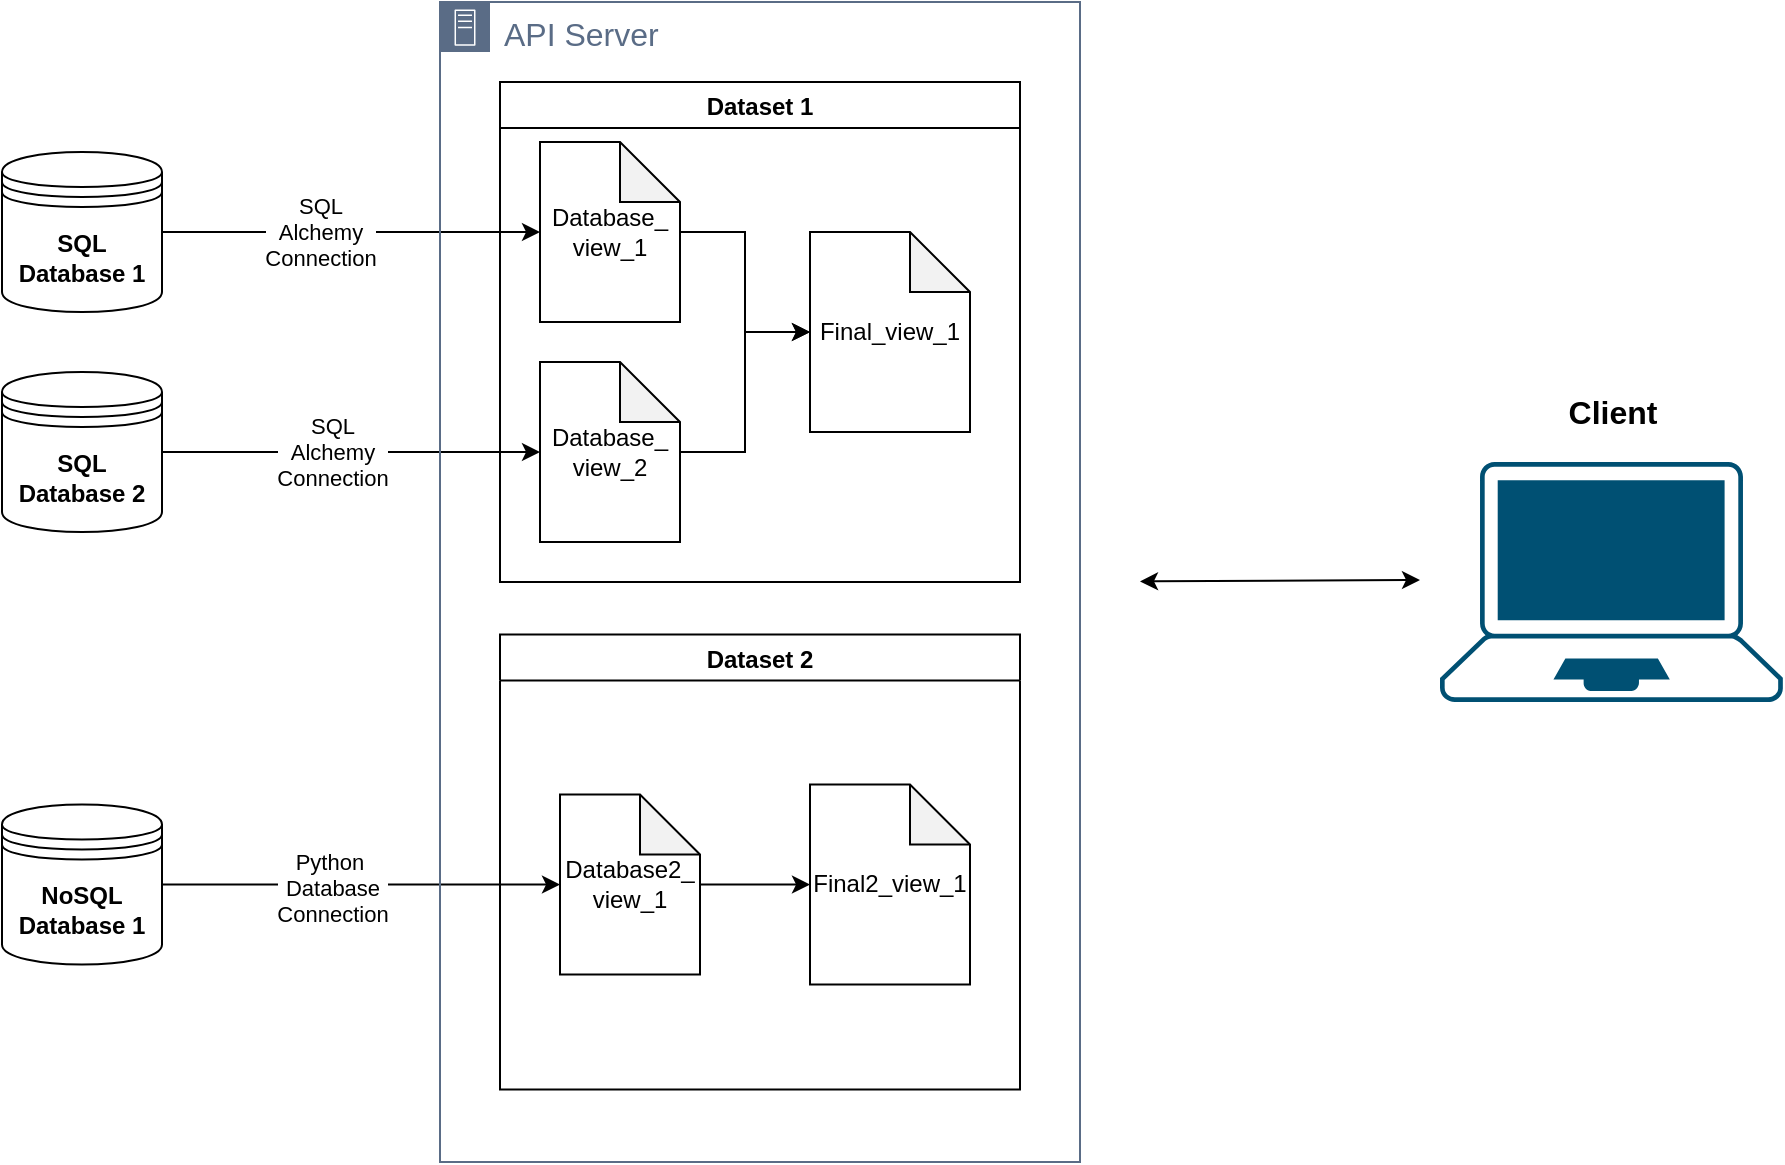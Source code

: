 <mxfile version="21.6.1" type="device">
  <diagram name="Page-1" id="XBfEDEID9JyexvIhzsEc">
    <mxGraphModel dx="1934" dy="984" grid="1" gridSize="10" guides="1" tooltips="1" connect="1" arrows="1" fold="1" page="1" pageScale="1" pageWidth="850" pageHeight="1100" math="0" shadow="0">
      <root>
        <mxCell id="0" />
        <mxCell id="1" parent="0" />
        <mxCell id="zcr2nq0jHQ1TIpG8WMRD-62" style="edgeStyle=orthogonalEdgeStyle;rounded=0;orthogonalLoop=1;jettySize=auto;html=1;entryX=0;entryY=0.5;entryDx=0;entryDy=0;entryPerimeter=0;" edge="1" parent="1" source="P8DohW_lNPd4JbUcSrj9-4" target="P8DohW_lNPd4JbUcSrj9-9">
          <mxGeometry relative="1" as="geometry" />
        </mxCell>
        <mxCell id="P8DohW_lNPd4JbUcSrj9-4" value="&lt;b&gt;SQL Database 1&lt;/b&gt;" style="shape=datastore;whiteSpace=wrap;html=1;" parent="1" vertex="1">
          <mxGeometry x="21" y="115" width="80" height="80" as="geometry" />
        </mxCell>
        <mxCell id="zcr2nq0jHQ1TIpG8WMRD-59" value="" style="edgeStyle=orthogonalEdgeStyle;rounded=0;orthogonalLoop=1;jettySize=auto;html=1;entryX=0;entryY=0.5;entryDx=0;entryDy=0;entryPerimeter=0;" edge="1" parent="1" source="P8DohW_lNPd4JbUcSrj9-5" target="P8DohW_lNPd4JbUcSrj9-15">
          <mxGeometry relative="1" as="geometry">
            <mxPoint x="160" y="265.0" as="targetPoint" />
          </mxGeometry>
        </mxCell>
        <mxCell id="zcr2nq0jHQ1TIpG8WMRD-61" value="SQL&lt;br&gt;Alchemy&lt;br&gt;Connection" style="edgeLabel;html=1;align=center;verticalAlign=middle;resizable=0;points=[];" vertex="1" connectable="0" parent="zcr2nq0jHQ1TIpG8WMRD-59">
          <mxGeometry x="-0.158" y="-4" relative="1" as="geometry">
            <mxPoint x="5" y="-4" as="offset" />
          </mxGeometry>
        </mxCell>
        <mxCell id="P8DohW_lNPd4JbUcSrj9-5" value="&lt;b&gt;SQL Database 2&lt;/b&gt;" style="shape=datastore;whiteSpace=wrap;html=1;" parent="1" vertex="1">
          <mxGeometry x="21" y="225" width="80" height="80" as="geometry" />
        </mxCell>
        <mxCell id="zcr2nq0jHQ1TIpG8WMRD-64" style="edgeStyle=orthogonalEdgeStyle;rounded=0;orthogonalLoop=1;jettySize=auto;html=1;entryX=0;entryY=0.5;entryDx=0;entryDy=0;entryPerimeter=0;" edge="1" parent="1" source="P8DohW_lNPd4JbUcSrj9-6" target="P8DohW_lNPd4JbUcSrj9-21">
          <mxGeometry relative="1" as="geometry" />
        </mxCell>
        <mxCell id="P8DohW_lNPd4JbUcSrj9-6" value="&lt;b&gt;NoSQL Database 1&lt;/b&gt;" style="shape=datastore;whiteSpace=wrap;html=1;" parent="1" vertex="1">
          <mxGeometry x="21" y="441.25" width="80" height="80" as="geometry" />
        </mxCell>
        <mxCell id="n6MR5Z1LDaBKKRsh-3N_-26" value="" style="points=[[0.13,0.02,0],[0.5,0,0],[0.87,0.02,0],[0.885,0.4,0],[0.985,0.985,0],[0.5,1,0],[0.015,0.985,0],[0.115,0.4,0]];verticalLabelPosition=bottom;sketch=0;html=1;verticalAlign=top;aspect=fixed;align=center;pointerEvents=1;shape=mxgraph.cisco19.laptop;fillColor=#005073;strokeColor=none;fontSize=14;" parent="1" vertex="1">
          <mxGeometry x="740" y="270" width="171.42" height="120" as="geometry" />
        </mxCell>
        <mxCell id="n6MR5Z1LDaBKKRsh-3N_-27" value="&lt;font style=&quot;font-size: 16px;&quot;&gt;API Server&lt;/font&gt;" style="points=[[0,0],[0.25,0],[0.5,0],[0.75,0],[1,0],[1,0.25],[1,0.5],[1,0.75],[1,1],[0.75,1],[0.5,1],[0.25,1],[0,1],[0,0.75],[0,0.5],[0,0.25]];outlineConnect=0;gradientColor=none;html=1;whiteSpace=wrap;fontSize=12;fontStyle=0;container=1;pointerEvents=0;collapsible=0;recursiveResize=0;shape=mxgraph.aws4.group;grIcon=mxgraph.aws4.group_on_premise;strokeColor=#5A6C86;fillColor=none;verticalAlign=top;align=left;spacingLeft=30;fontColor=#5A6C86;dashed=0;" parent="1" vertex="1">
          <mxGeometry x="240" y="40" width="320" height="580" as="geometry" />
        </mxCell>
        <mxCell id="P8DohW_lNPd4JbUcSrj9-19" value="Dataset 2" style="swimlane;" parent="n6MR5Z1LDaBKKRsh-3N_-27" vertex="1">
          <mxGeometry x="30" y="316.25" width="260" height="227.5" as="geometry" />
        </mxCell>
        <mxCell id="P8DohW_lNPd4JbUcSrj9-20" value="" style="edgeStyle=orthogonalEdgeStyle;rounded=0;orthogonalLoop=1;jettySize=auto;html=1;" parent="P8DohW_lNPd4JbUcSrj9-19" source="P8DohW_lNPd4JbUcSrj9-21" target="P8DohW_lNPd4JbUcSrj9-24" edge="1">
          <mxGeometry relative="1" as="geometry" />
        </mxCell>
        <mxCell id="P8DohW_lNPd4JbUcSrj9-21" value="Database2_&lt;br&gt;view_1" style="shape=note;whiteSpace=wrap;html=1;backgroundOutline=1;darkOpacity=0.05;" parent="P8DohW_lNPd4JbUcSrj9-19" vertex="1">
          <mxGeometry x="30" y="80" width="70" height="90" as="geometry" />
        </mxCell>
        <mxCell id="P8DohW_lNPd4JbUcSrj9-24" value="Final2_view_1" style="shape=note;whiteSpace=wrap;html=1;backgroundOutline=1;darkOpacity=0.05;" parent="P8DohW_lNPd4JbUcSrj9-19" vertex="1">
          <mxGeometry x="155" y="75" width="80" height="100" as="geometry" />
        </mxCell>
        <mxCell id="P8DohW_lNPd4JbUcSrj9-13" value="Dataset 1" style="swimlane;" parent="n6MR5Z1LDaBKKRsh-3N_-27" vertex="1">
          <mxGeometry x="30" y="40" width="260" height="250" as="geometry" />
        </mxCell>
        <mxCell id="P8DohW_lNPd4JbUcSrj9-18" value="" style="edgeStyle=orthogonalEdgeStyle;rounded=0;orthogonalLoop=1;jettySize=auto;html=1;" parent="P8DohW_lNPd4JbUcSrj9-13" source="P8DohW_lNPd4JbUcSrj9-9" target="P8DohW_lNPd4JbUcSrj9-16" edge="1">
          <mxGeometry relative="1" as="geometry" />
        </mxCell>
        <mxCell id="P8DohW_lNPd4JbUcSrj9-9" value="Database_&lt;br&gt;view_1" style="shape=note;whiteSpace=wrap;html=1;backgroundOutline=1;darkOpacity=0.05;" parent="P8DohW_lNPd4JbUcSrj9-13" vertex="1">
          <mxGeometry x="20" y="30" width="70" height="90" as="geometry" />
        </mxCell>
        <mxCell id="P8DohW_lNPd4JbUcSrj9-17" value="" style="edgeStyle=orthogonalEdgeStyle;rounded=0;orthogonalLoop=1;jettySize=auto;html=1;" parent="P8DohW_lNPd4JbUcSrj9-13" source="P8DohW_lNPd4JbUcSrj9-15" target="P8DohW_lNPd4JbUcSrj9-16" edge="1">
          <mxGeometry relative="1" as="geometry" />
        </mxCell>
        <mxCell id="P8DohW_lNPd4JbUcSrj9-15" value="Database_&lt;br&gt;view_2" style="shape=note;whiteSpace=wrap;html=1;backgroundOutline=1;darkOpacity=0.05;" parent="P8DohW_lNPd4JbUcSrj9-13" vertex="1">
          <mxGeometry x="20" y="140" width="70" height="90" as="geometry" />
        </mxCell>
        <mxCell id="P8DohW_lNPd4JbUcSrj9-16" value="Final_view_1" style="shape=note;whiteSpace=wrap;html=1;backgroundOutline=1;darkOpacity=0.05;" parent="P8DohW_lNPd4JbUcSrj9-13" vertex="1">
          <mxGeometry x="155" y="75" width="80" height="100" as="geometry" />
        </mxCell>
        <mxCell id="P8DohW_lNPd4JbUcSrj9-35" style="edgeStyle=orthogonalEdgeStyle;rounded=0;orthogonalLoop=1;jettySize=auto;html=1;exitX=0.5;exitY=1;exitDx=0;exitDy=0;exitPerimeter=0;" parent="P8DohW_lNPd4JbUcSrj9-13" source="P8DohW_lNPd4JbUcSrj9-16" target="P8DohW_lNPd4JbUcSrj9-16" edge="1">
          <mxGeometry relative="1" as="geometry" />
        </mxCell>
        <mxCell id="n6MR5Z1LDaBKKRsh-3N_-38" value="&lt;font style=&quot;font-size: 16px;&quot;&gt;&lt;b&gt;Client&lt;/b&gt;&lt;/font&gt;" style="text;html=1;align=center;verticalAlign=middle;resizable=0;points=[];autosize=1;strokeColor=none;fillColor=none;" parent="1" vertex="1">
          <mxGeometry x="790.71" y="230" width="70" height="30" as="geometry" />
        </mxCell>
        <mxCell id="zcr2nq0jHQ1TIpG8WMRD-55" value="" style="endArrow=classic;startArrow=classic;html=1;rounded=0;" edge="1" parent="1">
          <mxGeometry width="50" height="50" relative="1" as="geometry">
            <mxPoint x="590" y="329.69" as="sourcePoint" />
            <mxPoint x="730" y="329" as="targetPoint" />
          </mxGeometry>
        </mxCell>
        <mxCell id="zcr2nq0jHQ1TIpG8WMRD-63" value="SQL&lt;br&gt;Alchemy&lt;br&gt;Connection" style="edgeLabel;html=1;align=center;verticalAlign=middle;resizable=0;points=[];" vertex="1" connectable="0" parent="1">
          <mxGeometry x="179.996" y="155.0" as="geometry" />
        </mxCell>
        <mxCell id="zcr2nq0jHQ1TIpG8WMRD-65" value="Python&amp;nbsp;&lt;br&gt;Database&lt;br&gt;Connection" style="edgeLabel;html=1;align=center;verticalAlign=middle;resizable=0;points=[];" vertex="1" connectable="0" parent="1">
          <mxGeometry x="179.996" y="510.0" as="geometry">
            <mxPoint x="6" y="-27" as="offset" />
          </mxGeometry>
        </mxCell>
      </root>
    </mxGraphModel>
  </diagram>
</mxfile>
